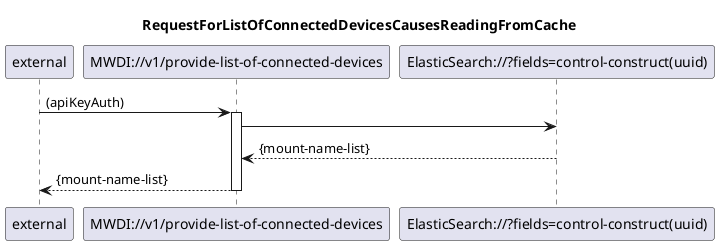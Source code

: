 @startuml 108_ProvideDeviceListMetadata
skinparam responseMessageBelowArrow true

title RequestForListOfConnectedDevicesCausesReadingFromCache

participant "external" as requestor
participant "MWDI://v1/provide-list-of-connected-devices" as provideListOfConnectedDevices
participant "ElasticSearch://?fields=control-construct(uuid)" as ConnectedDeviceList

requestor -> provideListOfConnectedDevices: (apiKeyAuth)
activate provideListOfConnectedDevices

provideListOfConnectedDevices -> ConnectedDeviceList
ConnectedDeviceList --> provideListOfConnectedDevices: {mount-name-list}

provideListOfConnectedDevices --> requestor: {mount-name-list}
deactivate provideListOfConnectedDevices

@enduml